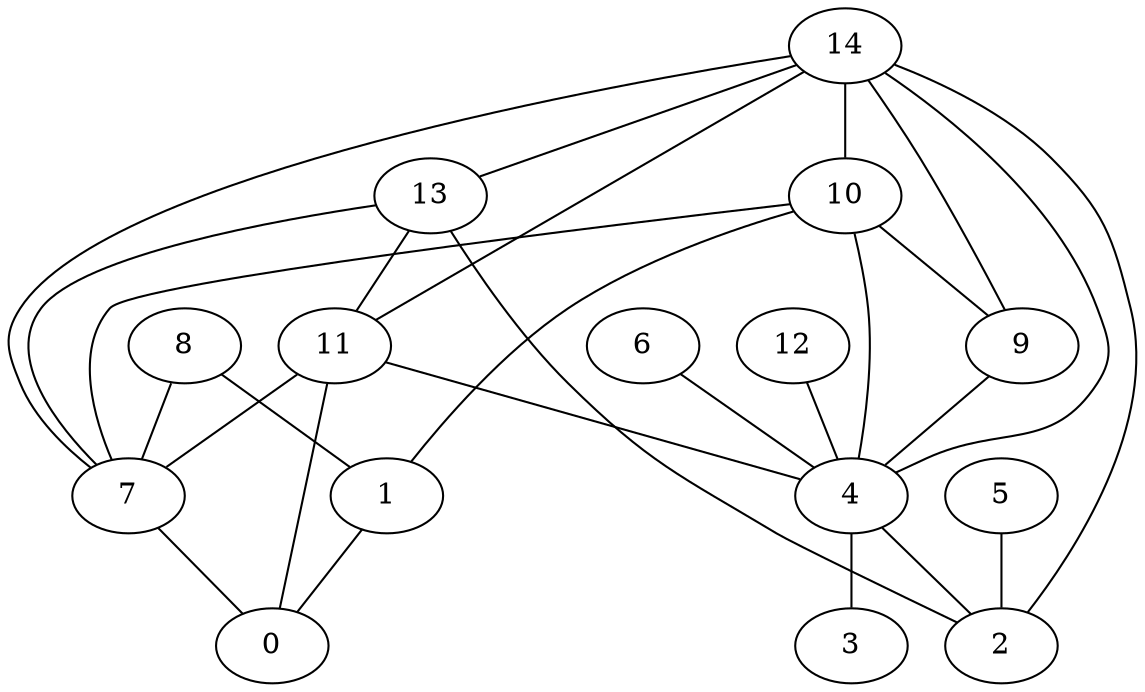 digraph "sensornet-topology" {
label = "";
rankdir="BT";"0"->"1" [arrowhead = "both"] 
"0"->"7" [arrowhead = "both"] 
"0"->"11" [arrowhead = "both"] 
"1"->"8" [arrowhead = "both"] 
"1"->"10" [arrowhead = "both"] 
"2"->"4" [arrowhead = "both"] 
"2"->"5" [arrowhead = "both"] 
"2"->"13" [arrowhead = "both"] 
"2"->"14" [arrowhead = "both"] 
"3"->"4" [arrowhead = "both"] 
"4"->"6" [arrowhead = "both"] 
"4"->"9" [arrowhead = "both"] 
"4"->"10" [arrowhead = "both"] 
"4"->"11" [arrowhead = "both"] 
"4"->"12" [arrowhead = "both"] 
"4"->"14" [arrowhead = "both"] 
"7"->"8" [arrowhead = "both"] 
"7"->"10" [arrowhead = "both"] 
"7"->"11" [arrowhead = "both"] 
"7"->"13" [arrowhead = "both"] 
"7"->"14" [arrowhead = "both"] 
"9"->"10" [arrowhead = "both"] 
"9"->"14" [arrowhead = "both"] 
"10"->"14" [arrowhead = "both"] 
"11"->"13" [arrowhead = "both"] 
"11"->"14" [arrowhead = "both"] 
"13"->"14" [arrowhead = "both"] 
}